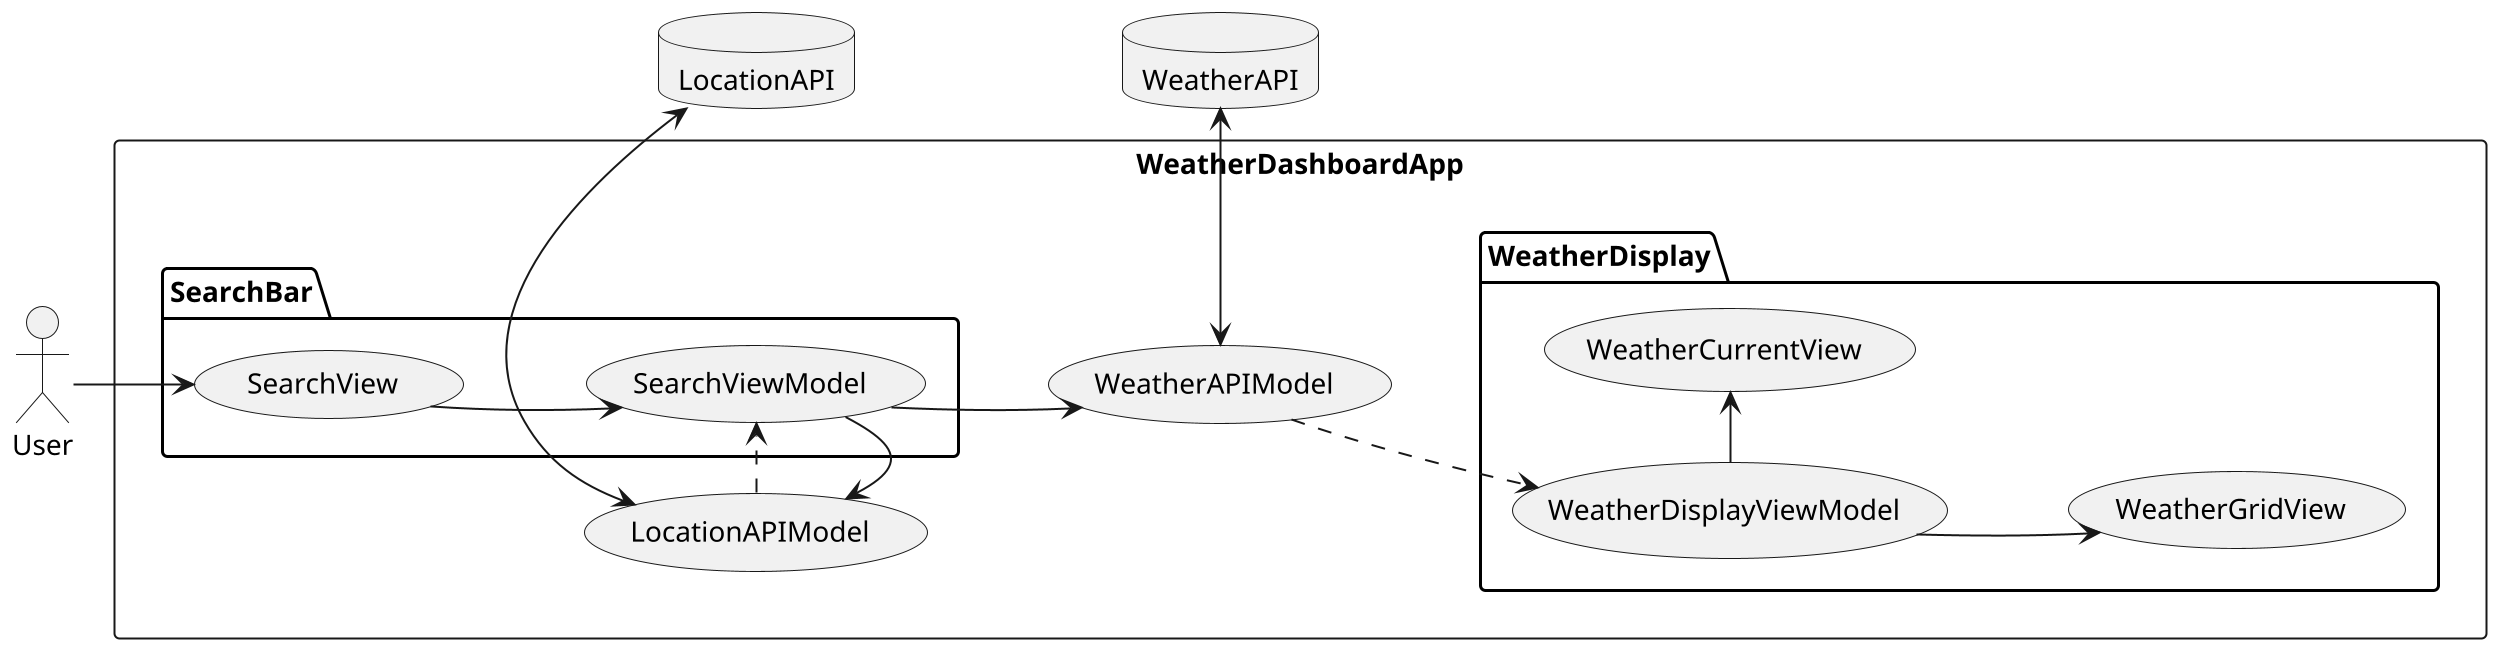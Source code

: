 @startuml System Components
scale 2
left to right direction

actor User

database LocationAPI
database WeatherAPI

rectangle WeatherDashboardApp {
    left to right direction

    (LocationAPIModel)
    (WeatherAPIModel)

    package SearchBar {
        User --> (SearchView)
        (SearchView) -[hidden]-> (SearchViewModel)
        (SearchViewModel) -[hidden]-> (LocationAPIModel)
        (SearchViewModel) -[hidden]-> (WeatherAPIModel)

        (SearchView) -> (SearchViewModel)
        (SearchViewModel) -> (LocationAPIModel)
        (LocationAPIModel) .> (SearchViewModel)
        (SearchViewModel) -> (WeatherAPIModel)
    }

    package WeatherDisplay {
        (WeatherAPIModel) -[hidden]-> (WeatherDisplayViewModel)
        (WeatherDisplayViewModel) -[hidden]-> (WeatherGridView)

        (WeatherAPIModel) .> (WeatherDisplayViewModel)
        (WeatherDisplayViewModel) -> (WeatherGridView)
        (WeatherDisplayViewModel) -> (WeatherCurrentView)
    }
}

(LocationAPIModel) <-> (LocationAPI)
(WeatherAPIModel) <-> (WeatherAPI)

@enduml
